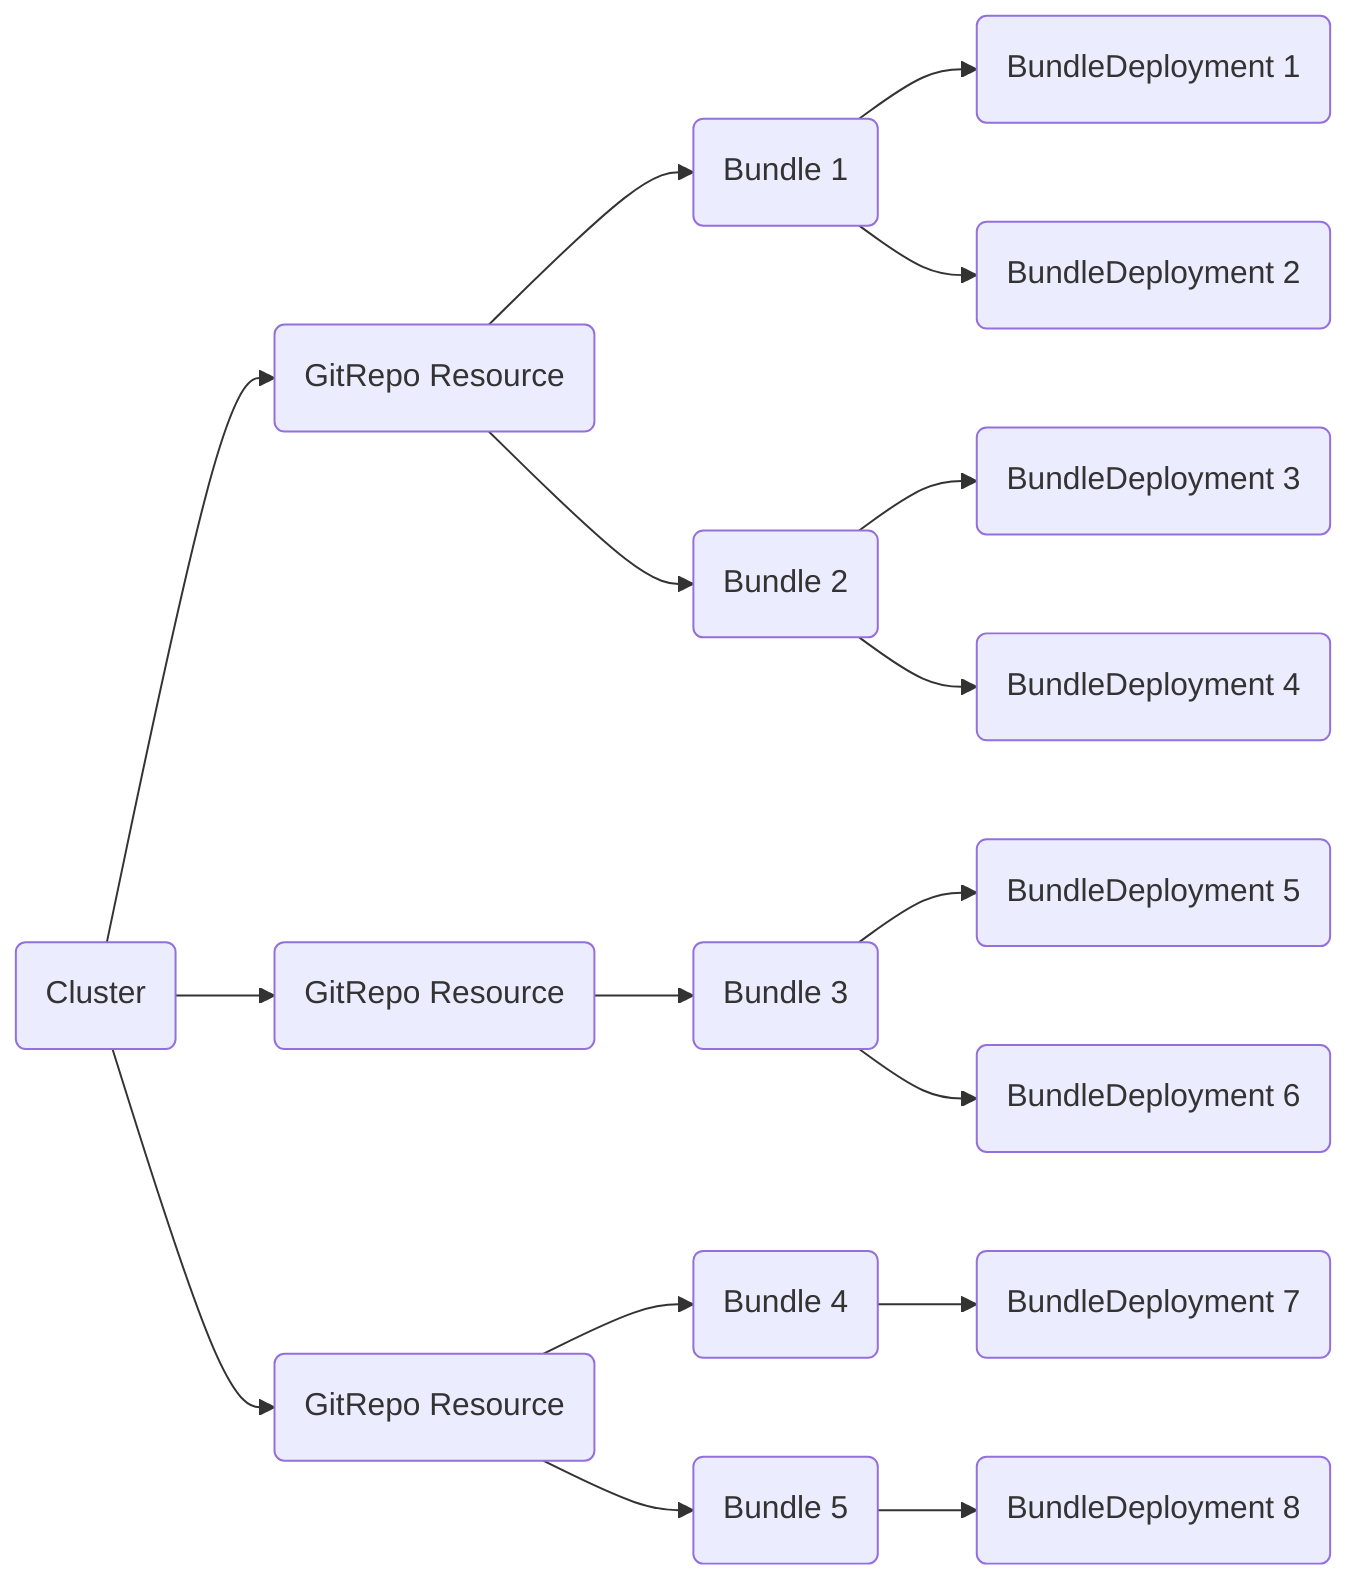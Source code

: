 flowchart LR
    GR1(GitRepo Resource)
    GR2(GitRepo Resource)
    GR3(GitRepo Resource)
    C(Cluster)

    C --> GR1
    C --> GR2
    C --> GR3

    GR1 --> BD1(Bundle 1)
    GR1 --> BD2(Bundle 2)
    GR2 --> BD3(Bundle 3)
    GR3 --> BD4(Bundle 4)
    GR3 --> BD5(Bundle 5)

    BDD1(BundleDeployment 1)
    BDD2(BundleDeployment 2)
    BDD3(BundleDeployment 3)
    BDD4(BundleDeployment 4)
    BDD5(BundleDeployment 5)
    BDD6(BundleDeployment 6)
    BDD7(BundleDeployment 7)
    BDD8(BundleDeployment 8)

    BD1 --> BDD1
    BD1 --> BDD2
    BD2 --> BDD3
    BD2 --> BDD4
    BD3 --> BDD5
    BD3 --> BDD6
    BD4 --> BDD7
    BD5 --> BDD8